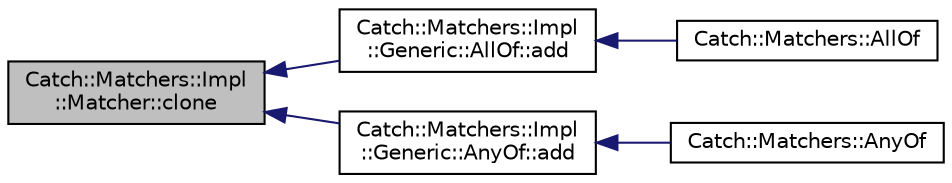 digraph "Catch::Matchers::Impl::Matcher::clone"
{
  edge [fontname="Helvetica",fontsize="10",labelfontname="Helvetica",labelfontsize="10"];
  node [fontname="Helvetica",fontsize="10",shape=record];
  rankdir="LR";
  Node1 [label="Catch::Matchers::Impl\l::Matcher::clone",height=0.2,width=0.4,color="black", fillcolor="grey75", style="filled" fontcolor="black"];
  Node1 -> Node2 [dir="back",color="midnightblue",fontsize="10",style="solid",fontname="Helvetica"];
  Node2 [label="Catch::Matchers::Impl\l::Generic::AllOf::add",height=0.2,width=0.4,color="black", fillcolor="white", style="filled",URL="$class_catch_1_1_matchers_1_1_impl_1_1_generic_1_1_all_of.html#a8c5cd1e494ab697076da418ee72ac297"];
  Node2 -> Node3 [dir="back",color="midnightblue",fontsize="10",style="solid",fontname="Helvetica"];
  Node3 [label="Catch::Matchers::AllOf",height=0.2,width=0.4,color="black", fillcolor="white", style="filled",URL="$namespace_catch_1_1_matchers.html#aca6c1c17e137d989583c97f99705797a"];
  Node1 -> Node4 [dir="back",color="midnightblue",fontsize="10",style="solid",fontname="Helvetica"];
  Node4 [label="Catch::Matchers::Impl\l::Generic::AnyOf::add",height=0.2,width=0.4,color="black", fillcolor="white", style="filled",URL="$class_catch_1_1_matchers_1_1_impl_1_1_generic_1_1_any_of.html#a3bce94b627551e5f96c5f9c6060413f0"];
  Node4 -> Node5 [dir="back",color="midnightblue",fontsize="10",style="solid",fontname="Helvetica"];
  Node5 [label="Catch::Matchers::AnyOf",height=0.2,width=0.4,color="black", fillcolor="white", style="filled",URL="$namespace_catch_1_1_matchers.html#a9cb139c71b9e391d5fc017764695bf84"];
}
